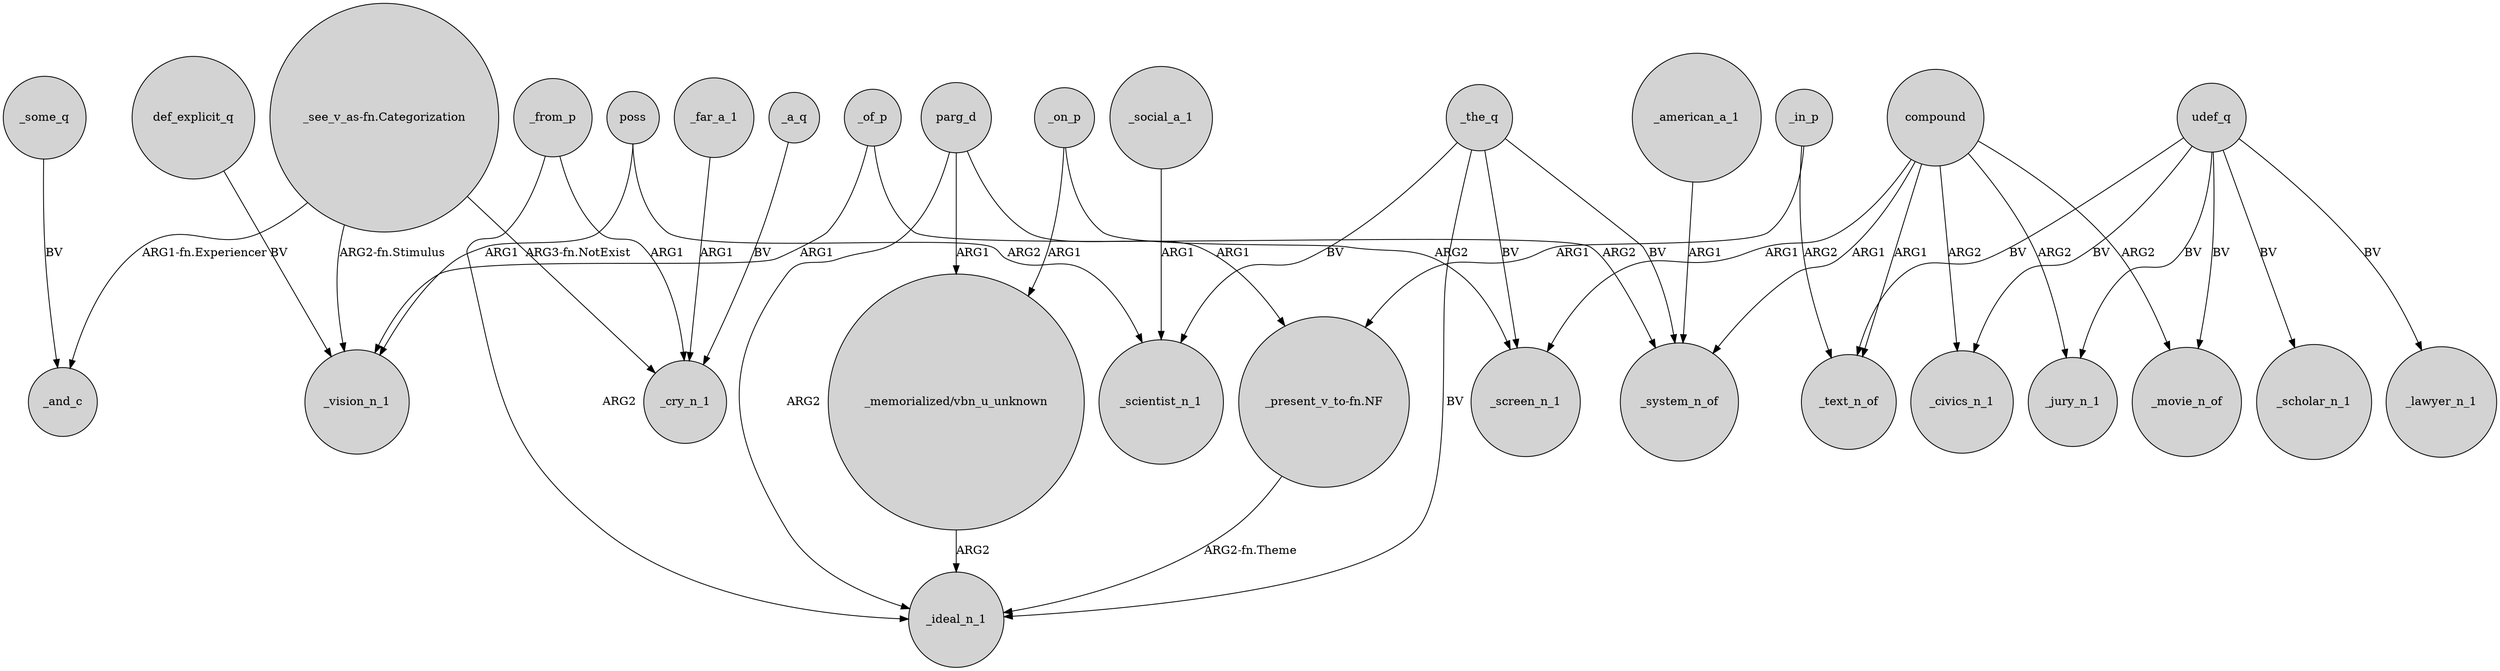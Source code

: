 digraph {
	node [shape=circle style=filled]
	poss -> _vision_n_1 [label=ARG1]
	poss -> _scientist_n_1 [label=ARG2]
	_social_a_1 -> _scientist_n_1 [label=ARG1]
	parg_d -> _ideal_n_1 [label=ARG2]
	"_see_v_as-fn.Categorization" -> _and_c [label="ARG1-fn.Experiencer"]
	compound -> _system_n_of [label=ARG1]
	udef_q -> _text_n_of [label=BV]
	_of_p -> _vision_n_1 [label=ARG1]
	"_see_v_as-fn.Categorization" -> _cry_n_1 [label="ARG3-fn.NotExist"]
	def_explicit_q -> _vision_n_1 [label=BV]
	udef_q -> _scholar_n_1 [label=BV]
	_of_p -> _system_n_of [label=ARG2]
	udef_q -> _civics_n_1 [label=BV]
	_from_p -> _ideal_n_1 [label=ARG2]
	"_see_v_as-fn.Categorization" -> _vision_n_1 [label="ARG2-fn.Stimulus"]
	"_present_v_to-fn.NF" -> _ideal_n_1 [label="ARG2-fn.Theme"]
	_far_a_1 -> _cry_n_1 [label=ARG1]
	compound -> _movie_n_of [label=ARG2]
	_american_a_1 -> _system_n_of [label=ARG1]
	compound -> _jury_n_1 [label=ARG2]
	_from_p -> _cry_n_1 [label=ARG1]
	compound -> _screen_n_1 [label=ARG1]
	udef_q -> _lawyer_n_1 [label=BV]
	compound -> _text_n_of [label=ARG1]
	_on_p -> "_memorialized/vbn_u_unknown" [label=ARG1]
	_the_q -> _ideal_n_1 [label=BV]
	_some_q -> _and_c [label=BV]
	_the_q -> _scientist_n_1 [label=BV]
	parg_d -> "_present_v_to-fn.NF" [label=ARG1]
	_the_q -> _screen_n_1 [label=BV]
	_the_q -> _system_n_of [label=BV]
	udef_q -> _jury_n_1 [label=BV]
	parg_d -> "_memorialized/vbn_u_unknown" [label=ARG1]
	"_memorialized/vbn_u_unknown" -> _ideal_n_1 [label=ARG2]
	_in_p -> _text_n_of [label=ARG2]
	_in_p -> "_present_v_to-fn.NF" [label=ARG1]
	_on_p -> _screen_n_1 [label=ARG2]
	udef_q -> _movie_n_of [label=BV]
	compound -> _civics_n_1 [label=ARG2]
	_a_q -> _cry_n_1 [label=BV]
}
